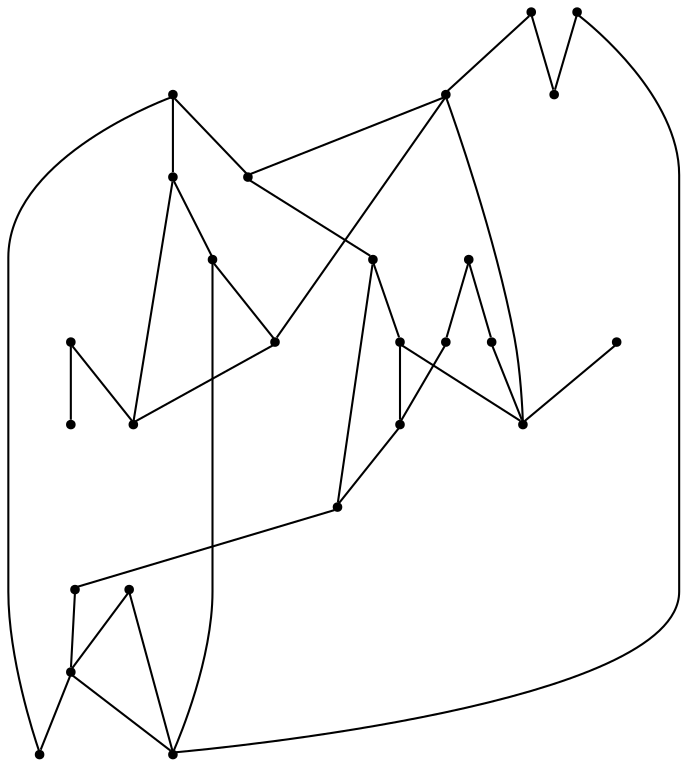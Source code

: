 graph {
  node [shape=point,comment="{\"directed\":false,\"doi\":\"10.1007/978-3-642-00219-9_30\",\"figure\":\"1\"}"]

  v0 [pos="1149.7967021853424,2480.1583588286735"]
  v1 [pos="1194.8218683287155,2525.162205708112"]
  v2 [pos="1149.7967021853424,2570.170123077608"]
  v3 [pos="1104.7757353316906,2435.150187053549"]
  v4 [pos="1104.7757353316906,2525.162205708112"]
  v5 [pos="1104.7757353316906,2615.178294852732"]
  v6 [pos="1059.7505691883175,2480.1583588286735"]
  v7 [pos="1059.7505691883175,2570.170123077608"]
  v8 [pos="1059.7505691883175,2660.1818873265424"]
  v9 [pos="1014.7254030449445,2615.178294852732"]
  v10 [pos="744.5870040538698,2660.1818873265424"]
  v11 [pos="1014.7254030449445,2525.162205708112"]
  v12 [pos="789.6080345331236,2615.178294852732"]
  v13 [pos="969.7044361912926,2435.150187053549"]
  v14 [pos="969.7044361912926,2570.170123077608"]
  v15 [pos="834.6331370508947,2570.170123077608"]
  v16 [pos="834.6331370508947,2435.150187053549"]
  v17 [pos="789.6080345331236,2525.162205708112"]
  v18 [pos="744.5870040538699,2480.1583588286735"]
  v19 [pos="744.5870040538699,2570.170123077608"]
  v20 [pos="699.5619015360986,2615.178294852732"]
  v21 [pos="699.5619015360987,2435.150187053549"]
  v22 [pos="699.5619015360987,2525.162205708112"]
  v23 [pos="654.5367353927257,2480.1583588286735"]
  v24 [pos="654.5367353927257,2570.170123077608"]
  v25 [pos="609.5157685390739,2525.162205708112"]

  v25 -- v22 [id="-2",pos="609.5157685390739,2525.162205708112 654.5367353927257,2525.162205708112 654.5367353927257,2525.162205708112 654.5367353927257,2525.162205708112 699.5619015360987,2525.162205708112 699.5619015360987,2525.162205708112 699.5619015360987,2525.162205708112"]
  v0 -- v1 [id="-3",pos="1149.7967021853424,2480.1583588286735 1149.7967021853424,2525.162205708112 1149.7967021853424,2525.162205708112 1149.7967021853424,2525.162205708112 1194.8218683287155,2525.162205708112 1194.8218683287155,2525.162205708112 1194.8218683287155,2525.162205708112"]
  v23 -- v24 [id="-4",pos="654.5367353927257,2480.1583588286735 654.5367353927257,2525.162205708112 654.5367353927257,2525.162205708112 654.5367353927257,2525.162205708112 654.5367353927257,2570.170123077608 654.5367353927257,2570.170123077608 654.5367353927257,2570.170123077608"]
  v24 -- v22 [id="-5",pos="654.5367353927257,2570.170123077608 699.5619015360987,2570.170123077608 699.5619015360987,2570.170123077608 699.5619015360987,2570.170123077608 699.5619015360987,2525.162205708112 699.5619015360987,2525.162205708112 699.5619015360987,2525.162205708112"]
  v23 -- v21 [id="-6",pos="654.5367353927257,2480.1583588286735 699.5619015360987,2480.1583588286735 699.5619015360987,2480.1583588286735 699.5619015360987,2480.1583588286735 699.5619015360987,2435.150187053549 699.5619015360987,2435.150187053549 699.5619015360987,2435.150187053549"]
  v20 -- v19 [id="-7",pos="699.5619015360986,2615.178294852732 699.5619015360987,2570.170123077608 699.5619015360987,2570.170123077608 699.5619015360987,2570.170123077608 744.5870040538699,2570.170123077608 744.5870040538699,2570.170123077608 744.5870040538699,2570.170123077608"]
  v2 -- v4 [id="-8",pos="1149.7967021853424,2570.170123077608 1149.7967021853424,2525.162205708112 1149.7967021853424,2525.162205708112 1149.7967021853424,2525.162205708112 1104.7757353316906,2525.162205708112 1104.7757353316906,2525.162205708112 1104.7757353316906,2525.162205708112"]
  v18 -- v22 [id="-9",pos="744.5870040538699,2480.1583588286735 699.5619015360987,2480.1583588286735 699.5619015360987,2480.1583588286735 699.5619015360987,2480.1583588286735 699.5619015360987,2525.162205708112 699.5619015360987,2525.162205708112 699.5619015360987,2525.162205708112"]
  v21 -- v16 [id="-10",pos="699.5619015360987,2435.150187053549 834.6331370508947,2435.150187053549 834.6331370508947,2435.150187053549 834.6331370508947,2435.150187053549"]
  v3 -- v4 [id="-12",pos="1104.7757353316906,2435.150187053549 1104.7757353316906,2480.1583588286735 1104.7757353316906,2480.1583588286735 1104.7757353316906,2480.1583588286735 1104.7757353316906,2525.162205708112 1104.7757353316906,2525.162205708112 1104.7757353316906,2525.162205708112"]
  v20 -- v10 [id="-13",pos="699.5619015360986,2615.178294852732 744.5870040538699,2615.178294852732 744.5870040538699,2615.178294852732 744.5870040538699,2615.178294852732 744.5870040538698,2660.1818873265424 744.5870040538698,2660.1818873265424 744.5870040538698,2660.1818873265424"]
  v19 -- v15 [id="-14",pos="744.5870040538699,2570.170123077608 789.6080345331236,2570.170123077608 789.6080345331236,2570.170123077608 789.6080345331236,2570.170123077608 834.6331370508947,2570.170123077608 834.6331370508947,2570.170123077608 834.6331370508947,2570.170123077608"]
  v19 -- v22 [id="-15",pos="744.5870040538699,2570.170123077608 744.5870040538699,2525.162205708112 744.5870040538699,2525.162205708112 744.5870040538699,2525.162205708112 699.5619015360987,2525.162205708112 699.5619015360987,2525.162205708112 699.5619015360987,2525.162205708112"]
  v18 -- v16 [id="-16",pos="744.5870040538699,2480.1583588286735 834.6331370508948,2480.1583588286735 834.6331370508948,2480.1583588286735 834.6331370508948,2480.1583588286735 834.6331370508947,2435.150187053549 834.6331370508947,2435.150187053549 834.6331370508947,2435.150187053549"]
  v12 -- v17 [id="-17",pos="789.6080345331236,2615.178294852732 789.6080345331236,2570.170123077608 789.6080345331236,2570.170123077608 789.6080345331236,2570.170123077608 789.6080345331236,2525.162205708112 789.6080345331236,2525.162205708112 789.6080345331236,2525.162205708112"]
  v17 -- v18 [id="-18",pos="789.6080345331236,2525.162205708112 744.5870040538699,2525.162205708112 744.5870040538699,2525.162205708112 744.5870040538699,2525.162205708112 744.5870040538699,2480.1583588286735 744.5870040538699,2480.1583588286735 744.5870040538699,2480.1583588286735"]
  v17 -- v13 [id="-19",pos="789.6080345331236,2525.162205708112 834.6331370508948,2525.162205708112 834.6331370508948,2525.162205708112 834.6331370508948,2525.162205708112 834.6331370508948,2480.1583588286735 834.6331370508948,2480.1583588286735 834.6331370508948,2480.1583588286735 969.7044361912926,2480.1583588286735 969.7044361912926,2480.1583588286735 969.7044361912926,2480.1583588286735 969.7044361912926,2435.150187053549 969.7044361912926,2435.150187053549 969.7044361912926,2435.150187053549"]
  v19 -- v12 [id="-20",pos="744.5870040538699,2570.170123077608 744.5870040538699,2615.178294852732 744.5870040538699,2615.178294852732 744.5870040538699,2615.178294852732 789.6080345331236,2615.178294852732 789.6080345331236,2615.178294852732 789.6080345331236,2615.178294852732"]
  v15 -- v6 [id="-21",pos="834.6331370508947,2570.170123077608 834.6331370508948,2525.162205708112 834.6331370508948,2525.162205708112 834.6331370508948,2525.162205708112 969.7044361912926,2525.162205708112 969.7044361912926,2525.162205708112 969.7044361912926,2525.162205708112 969.7044361912926,2480.1583588286735 969.7044361912926,2480.1583588286735 969.7044361912926,2480.1583588286735 1059.7505691883175,2480.1583588286735 1059.7505691883175,2480.1583588286735 1059.7505691883175,2480.1583588286735"]
  v16 -- v13 [id="-22",pos="834.6331370508947,2435.150187053549 969.7044361912926,2435.150187053549 969.7044361912926,2435.150187053549 969.7044361912926,2435.150187053549"]
  v14 -- v7 [id="-23",pos="969.7044361912926,2570.170123077608 1014.7254030449445,2570.170123077608 1014.7254030449445,2570.170123077608 1014.7254030449445,2570.170123077608 1059.7505691883175,2570.170123077608 1059.7505691883175,2570.170123077608 1059.7505691883175,2570.170123077608"]
  v11 -- v14 [id="-24",pos="1014.7254030449445,2525.162205708112 969.7044361912926,2525.162205708112 969.7044361912926,2525.162205708112 969.7044361912926,2525.162205708112 969.7044361912926,2570.170123077608 969.7044361912926,2570.170123077608 969.7044361912926,2570.170123077608"]
  v0 -- v6 [id="-25",pos="1149.7967021853424,2480.1583588286735 1104.7757353316906,2480.1583588286735 1104.7757353316906,2480.1583588286735 1104.7757353316906,2480.1583588286735 1059.7505691883175,2480.1583588286735 1059.7505691883175,2480.1583588286735 1059.7505691883175,2480.1583588286735"]
  v14 -- v15 [id="-26",pos="969.7044361912926,2570.170123077608 834.6331370508947,2570.170123077608 834.6331370508947,2570.170123077608 834.6331370508947,2570.170123077608"]
  v13 -- v3 [id="-27",pos="969.7044361912926,2435.150187053549 1104.7757353316906,2435.150187053549 1104.7757353316906,2435.150187053549 1104.7757353316906,2435.150187053549"]
  v9 -- v11 [id="-28",pos="1014.7254030449445,2615.178294852732 1014.7254030449445,2570.170123077608 1014.7254030449445,2570.170123077608 1014.7254030449445,2570.170123077608 1014.7254030449445,2525.162205708112 1014.7254030449445,2525.162205708112 1014.7254030449445,2525.162205708112"]
  v9 -- v12 [id="-29",pos="1014.7254030449445,2615.178294852732 789.6080345331236,2615.178294852732 789.6080345331236,2615.178294852732 789.6080345331236,2615.178294852732"]
  v4 -- v5 [id="-30",pos="1104.7757353316906,2525.162205708112 1104.7757353316906,2570.170123077608 1104.7757353316906,2570.170123077608 1104.7757353316906,2570.170123077608 1104.7757353316906,2615.178294852732 1104.7757353316906,2615.178294852732 1104.7757353316906,2615.178294852732"]
  v11 -- v6 [id="-31",pos="1014.7254030449445,2525.162205708112 1059.7505691883175,2525.162205708112 1059.7505691883175,2525.162205708112 1059.7505691883175,2525.162205708112 1059.7505691883175,2480.1583588286735 1059.7505691883175,2480.1583588286735 1059.7505691883175,2480.1583588286735"]
  v2 -- v7 [id="-32",pos="1149.7967021853424,2570.170123077608 1104.7757353316906,2570.170123077608 1104.7757353316906,2570.170123077608 1104.7757353316906,2570.170123077608 1059.7505691883175,2570.170123077608 1059.7505691883175,2570.170123077608 1059.7505691883175,2570.170123077608"]
  v8 -- v10 [id="-33",pos="1059.7505691883175,2660.1818873265424 744.5870040538698,2660.1818873265424 744.5870040538698,2660.1818873265424 744.5870040538698,2660.1818873265424"]
  v8 -- v7 [id="-34",pos="1059.7505691883175,2660.1818873265424 1059.7505691883175,2615.178294852732 1059.7505691883175,2615.178294852732 1059.7505691883175,2615.178294852732 1059.7505691883175,2570.170123077608 1059.7505691883175,2570.170123077608 1059.7505691883175,2570.170123077608"]
  v9 -- v5 [id="-35",pos="1014.7254030449445,2615.178294852732 1059.7505691883175,2615.178294852732 1059.7505691883175,2615.178294852732 1059.7505691883175,2615.178294852732 1104.7757353316906,2615.178294852732 1104.7757353316906,2615.178294852732 1104.7757353316906,2615.178294852732"]
  v4 -- v7 [id="-36",pos="1104.7757353316906,2525.162205708112 1059.7505691883175,2525.162205708112 1059.7505691883175,2525.162205708112 1059.7505691883175,2525.162205708112 1059.7505691883175,2570.170123077608 1059.7505691883175,2570.170123077608 1059.7505691883175,2570.170123077608"]
}